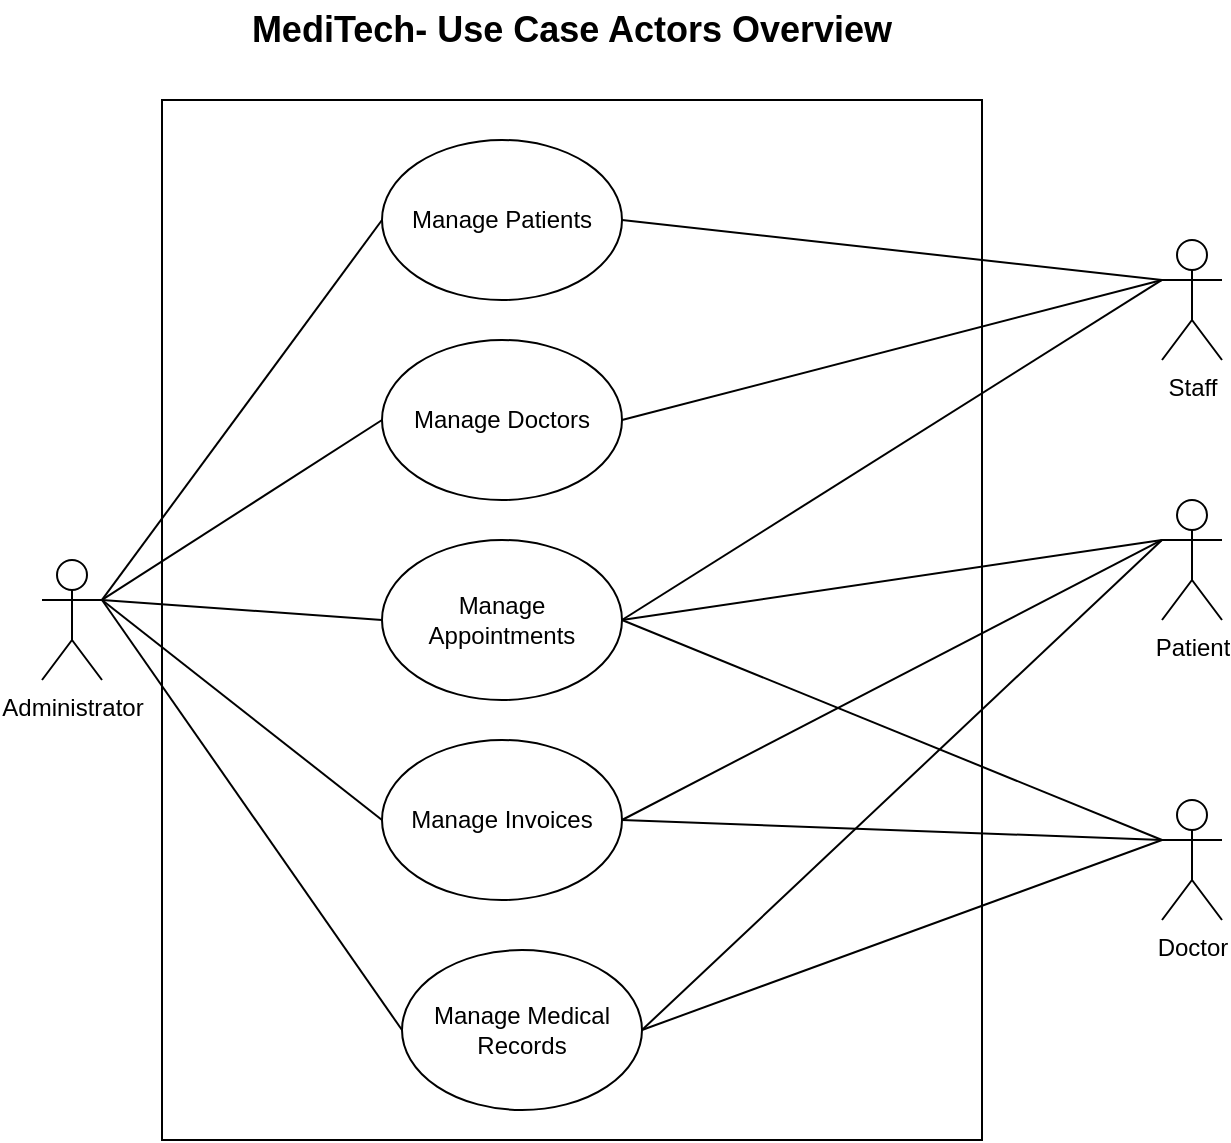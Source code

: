 <mxfile version="24.0.2" type="device">
  <diagram name="Page-1" id="M8QVkQqbjzK59h4gxHu3">
    <mxGraphModel dx="1026" dy="425" grid="1" gridSize="10" guides="1" tooltips="1" connect="1" arrows="1" fold="1" page="1" pageScale="1" pageWidth="827" pageHeight="1169" math="0" shadow="0">
      <root>
        <mxCell id="0" />
        <mxCell id="1" parent="0" />
        <mxCell id="2V9F6MiTKQ15M8Ow97if-1" value="" style="rounded=0;whiteSpace=wrap;html=1;" vertex="1" parent="1">
          <mxGeometry x="100" y="80" width="410" height="520" as="geometry" />
        </mxCell>
        <mxCell id="2V9F6MiTKQ15M8Ow97if-2" value="Administrator" style="shape=umlActor;verticalLabelPosition=bottom;verticalAlign=top;html=1;outlineConnect=0;" vertex="1" parent="1">
          <mxGeometry x="40" y="310" width="30" height="60" as="geometry" />
        </mxCell>
        <mxCell id="2V9F6MiTKQ15M8Ow97if-3" value="Staff" style="shape=umlActor;verticalLabelPosition=bottom;verticalAlign=top;html=1;outlineConnect=0;" vertex="1" parent="1">
          <mxGeometry x="600" y="150" width="30" height="60" as="geometry" />
        </mxCell>
        <mxCell id="2V9F6MiTKQ15M8Ow97if-4" value="Patient" style="shape=umlActor;verticalLabelPosition=bottom;verticalAlign=top;html=1;outlineConnect=0;" vertex="1" parent="1">
          <mxGeometry x="600" y="280" width="30" height="60" as="geometry" />
        </mxCell>
        <mxCell id="2V9F6MiTKQ15M8Ow97if-5" value="Doctor" style="shape=umlActor;verticalLabelPosition=bottom;verticalAlign=top;html=1;outlineConnect=0;" vertex="1" parent="1">
          <mxGeometry x="600" y="430" width="30" height="60" as="geometry" />
        </mxCell>
        <mxCell id="2V9F6MiTKQ15M8Ow97if-6" value="Manage Patients" style="ellipse;whiteSpace=wrap;html=1;" vertex="1" parent="1">
          <mxGeometry x="210" y="100" width="120" height="80" as="geometry" />
        </mxCell>
        <mxCell id="2V9F6MiTKQ15M8Ow97if-7" value="Manage Doctors" style="ellipse;whiteSpace=wrap;html=1;" vertex="1" parent="1">
          <mxGeometry x="210" y="200" width="120" height="80" as="geometry" />
        </mxCell>
        <mxCell id="2V9F6MiTKQ15M8Ow97if-8" value="Manage Appointments" style="ellipse;whiteSpace=wrap;html=1;" vertex="1" parent="1">
          <mxGeometry x="210" y="300" width="120" height="80" as="geometry" />
        </mxCell>
        <mxCell id="2V9F6MiTKQ15M8Ow97if-10" value="" style="endArrow=none;html=1;rounded=0;exitX=1;exitY=0.5;exitDx=0;exitDy=0;entryX=0;entryY=0.333;entryDx=0;entryDy=0;entryPerimeter=0;" edge="1" parent="1" source="2V9F6MiTKQ15M8Ow97if-6" target="2V9F6MiTKQ15M8Ow97if-3">
          <mxGeometry width="50" height="50" relative="1" as="geometry">
            <mxPoint x="390" y="230" as="sourcePoint" />
            <mxPoint x="440" y="180" as="targetPoint" />
          </mxGeometry>
        </mxCell>
        <mxCell id="2V9F6MiTKQ15M8Ow97if-11" value="" style="endArrow=none;html=1;rounded=0;exitX=1;exitY=0.5;exitDx=0;exitDy=0;entryX=0;entryY=0.333;entryDx=0;entryDy=0;entryPerimeter=0;" edge="1" parent="1" source="2V9F6MiTKQ15M8Ow97if-7" target="2V9F6MiTKQ15M8Ow97if-3">
          <mxGeometry width="50" height="50" relative="1" as="geometry">
            <mxPoint x="390" y="230" as="sourcePoint" />
            <mxPoint x="440" y="180" as="targetPoint" />
          </mxGeometry>
        </mxCell>
        <mxCell id="2V9F6MiTKQ15M8Ow97if-12" value="" style="endArrow=none;html=1;rounded=0;exitX=1;exitY=0.5;exitDx=0;exitDy=0;entryX=0;entryY=0.333;entryDx=0;entryDy=0;entryPerimeter=0;" edge="1" parent="1" source="2V9F6MiTKQ15M8Ow97if-8" target="2V9F6MiTKQ15M8Ow97if-3">
          <mxGeometry width="50" height="50" relative="1" as="geometry">
            <mxPoint x="390" y="230" as="sourcePoint" />
            <mxPoint x="440" y="180" as="targetPoint" />
          </mxGeometry>
        </mxCell>
        <mxCell id="2V9F6MiTKQ15M8Ow97if-13" value="Manage Invoices" style="ellipse;whiteSpace=wrap;html=1;" vertex="1" parent="1">
          <mxGeometry x="210" y="400" width="120" height="80" as="geometry" />
        </mxCell>
        <mxCell id="2V9F6MiTKQ15M8Ow97if-14" value="Manage Medical Records" style="ellipse;whiteSpace=wrap;html=1;" vertex="1" parent="1">
          <mxGeometry x="220" y="505" width="120" height="80" as="geometry" />
        </mxCell>
        <mxCell id="2V9F6MiTKQ15M8Ow97if-15" value="" style="endArrow=none;html=1;rounded=0;exitX=1;exitY=0.5;exitDx=0;exitDy=0;entryX=0;entryY=0.333;entryDx=0;entryDy=0;entryPerimeter=0;" edge="1" parent="1" source="2V9F6MiTKQ15M8Ow97if-8" target="2V9F6MiTKQ15M8Ow97if-4">
          <mxGeometry width="50" height="50" relative="1" as="geometry">
            <mxPoint x="390" y="410" as="sourcePoint" />
            <mxPoint x="440" y="360" as="targetPoint" />
          </mxGeometry>
        </mxCell>
        <mxCell id="2V9F6MiTKQ15M8Ow97if-16" value="" style="endArrow=none;html=1;rounded=0;exitX=1;exitY=0.5;exitDx=0;exitDy=0;entryX=0;entryY=0.333;entryDx=0;entryDy=0;entryPerimeter=0;" edge="1" parent="1" source="2V9F6MiTKQ15M8Ow97if-13" target="2V9F6MiTKQ15M8Ow97if-4">
          <mxGeometry width="50" height="50" relative="1" as="geometry">
            <mxPoint x="390" y="410" as="sourcePoint" />
            <mxPoint x="440" y="360" as="targetPoint" />
          </mxGeometry>
        </mxCell>
        <mxCell id="2V9F6MiTKQ15M8Ow97if-17" value="" style="endArrow=none;html=1;rounded=0;exitX=1;exitY=0.5;exitDx=0;exitDy=0;entryX=0;entryY=0.333;entryDx=0;entryDy=0;entryPerimeter=0;" edge="1" parent="1" source="2V9F6MiTKQ15M8Ow97if-14" target="2V9F6MiTKQ15M8Ow97if-4">
          <mxGeometry width="50" height="50" relative="1" as="geometry">
            <mxPoint x="390" y="410" as="sourcePoint" />
            <mxPoint x="440" y="360" as="targetPoint" />
          </mxGeometry>
        </mxCell>
        <mxCell id="2V9F6MiTKQ15M8Ow97if-18" value="" style="endArrow=none;html=1;rounded=0;exitX=1;exitY=0.5;exitDx=0;exitDy=0;entryX=0;entryY=0.333;entryDx=0;entryDy=0;entryPerimeter=0;" edge="1" parent="1" source="2V9F6MiTKQ15M8Ow97if-13" target="2V9F6MiTKQ15M8Ow97if-5">
          <mxGeometry width="50" height="50" relative="1" as="geometry">
            <mxPoint x="390" y="410" as="sourcePoint" />
            <mxPoint x="440" y="360" as="targetPoint" />
          </mxGeometry>
        </mxCell>
        <mxCell id="2V9F6MiTKQ15M8Ow97if-19" value="" style="endArrow=none;html=1;rounded=0;exitX=1;exitY=0.5;exitDx=0;exitDy=0;entryX=0;entryY=0.333;entryDx=0;entryDy=0;entryPerimeter=0;" edge="1" parent="1" source="2V9F6MiTKQ15M8Ow97if-14" target="2V9F6MiTKQ15M8Ow97if-5">
          <mxGeometry width="50" height="50" relative="1" as="geometry">
            <mxPoint x="390" y="410" as="sourcePoint" />
            <mxPoint x="440" y="360" as="targetPoint" />
          </mxGeometry>
        </mxCell>
        <mxCell id="2V9F6MiTKQ15M8Ow97if-20" value="" style="endArrow=none;html=1;rounded=0;entryX=0;entryY=0.333;entryDx=0;entryDy=0;entryPerimeter=0;exitX=1;exitY=0.5;exitDx=0;exitDy=0;" edge="1" parent="1" source="2V9F6MiTKQ15M8Ow97if-8" target="2V9F6MiTKQ15M8Ow97if-5">
          <mxGeometry width="50" height="50" relative="1" as="geometry">
            <mxPoint x="390" y="410" as="sourcePoint" />
            <mxPoint x="440" y="360" as="targetPoint" />
          </mxGeometry>
        </mxCell>
        <mxCell id="2V9F6MiTKQ15M8Ow97if-21" value="" style="endArrow=none;html=1;rounded=0;exitX=1;exitY=0.333;exitDx=0;exitDy=0;exitPerimeter=0;entryX=0;entryY=0.5;entryDx=0;entryDy=0;" edge="1" parent="1" source="2V9F6MiTKQ15M8Ow97if-2" target="2V9F6MiTKQ15M8Ow97if-6">
          <mxGeometry width="50" height="50" relative="1" as="geometry">
            <mxPoint x="390" y="310" as="sourcePoint" />
            <mxPoint x="440" y="260" as="targetPoint" />
          </mxGeometry>
        </mxCell>
        <mxCell id="2V9F6MiTKQ15M8Ow97if-22" value="" style="endArrow=none;html=1;rounded=0;exitX=1;exitY=0.333;exitDx=0;exitDy=0;exitPerimeter=0;entryX=0;entryY=0.5;entryDx=0;entryDy=0;" edge="1" parent="1" source="2V9F6MiTKQ15M8Ow97if-2" target="2V9F6MiTKQ15M8Ow97if-7">
          <mxGeometry width="50" height="50" relative="1" as="geometry">
            <mxPoint x="390" y="310" as="sourcePoint" />
            <mxPoint x="440" y="260" as="targetPoint" />
          </mxGeometry>
        </mxCell>
        <mxCell id="2V9F6MiTKQ15M8Ow97if-23" value="" style="endArrow=none;html=1;rounded=0;exitX=1;exitY=0.333;exitDx=0;exitDy=0;exitPerimeter=0;entryX=0;entryY=0.5;entryDx=0;entryDy=0;" edge="1" parent="1" source="2V9F6MiTKQ15M8Ow97if-2" target="2V9F6MiTKQ15M8Ow97if-8">
          <mxGeometry width="50" height="50" relative="1" as="geometry">
            <mxPoint x="390" y="310" as="sourcePoint" />
            <mxPoint x="440" y="260" as="targetPoint" />
          </mxGeometry>
        </mxCell>
        <mxCell id="2V9F6MiTKQ15M8Ow97if-24" value="" style="endArrow=none;html=1;rounded=0;entryX=1;entryY=0.333;entryDx=0;entryDy=0;entryPerimeter=0;exitX=0;exitY=0.5;exitDx=0;exitDy=0;" edge="1" parent="1" source="2V9F6MiTKQ15M8Ow97if-13" target="2V9F6MiTKQ15M8Ow97if-2">
          <mxGeometry width="50" height="50" relative="1" as="geometry">
            <mxPoint x="390" y="310" as="sourcePoint" />
            <mxPoint x="440" y="260" as="targetPoint" />
          </mxGeometry>
        </mxCell>
        <mxCell id="2V9F6MiTKQ15M8Ow97if-25" value="" style="endArrow=none;html=1;rounded=0;entryX=1;entryY=0.333;entryDx=0;entryDy=0;entryPerimeter=0;exitX=0;exitY=0.5;exitDx=0;exitDy=0;" edge="1" parent="1" source="2V9F6MiTKQ15M8Ow97if-14" target="2V9F6MiTKQ15M8Ow97if-2">
          <mxGeometry width="50" height="50" relative="1" as="geometry">
            <mxPoint x="390" y="410" as="sourcePoint" />
            <mxPoint x="440" y="360" as="targetPoint" />
          </mxGeometry>
        </mxCell>
        <mxCell id="2V9F6MiTKQ15M8Ow97if-26" value="&lt;b&gt;&lt;font style=&quot;font-size: 18px;&quot;&gt;MediTech- Use Case Actors Overview&lt;/font&gt;&lt;/b&gt;" style="text;html=1;align=center;verticalAlign=middle;whiteSpace=wrap;rounded=0;" vertex="1" parent="1">
          <mxGeometry x="100" y="30" width="410" height="30" as="geometry" />
        </mxCell>
      </root>
    </mxGraphModel>
  </diagram>
</mxfile>
